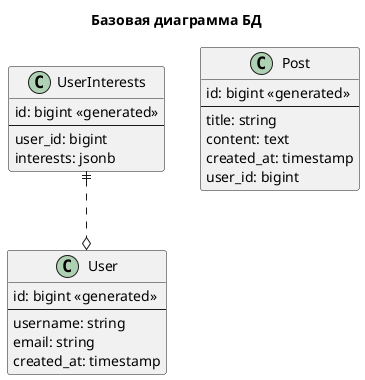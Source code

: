 @startuml DB_schema
title Базовая диаграмма БД

class User {
    id: bigint <<generated>>
    --
    username: string
    email: string
    created_at: timestamp
}

class Post {
    id: bigint <<generated>>
    --
    title: string
    content: text
    created_at: timestamp
    user_id: bigint
}

class UserInterests {
    id: bigint <<generated>>
    --
    user_id: bigint
    interests: jsonb
}
UserInterests ||..o User

@enduml
